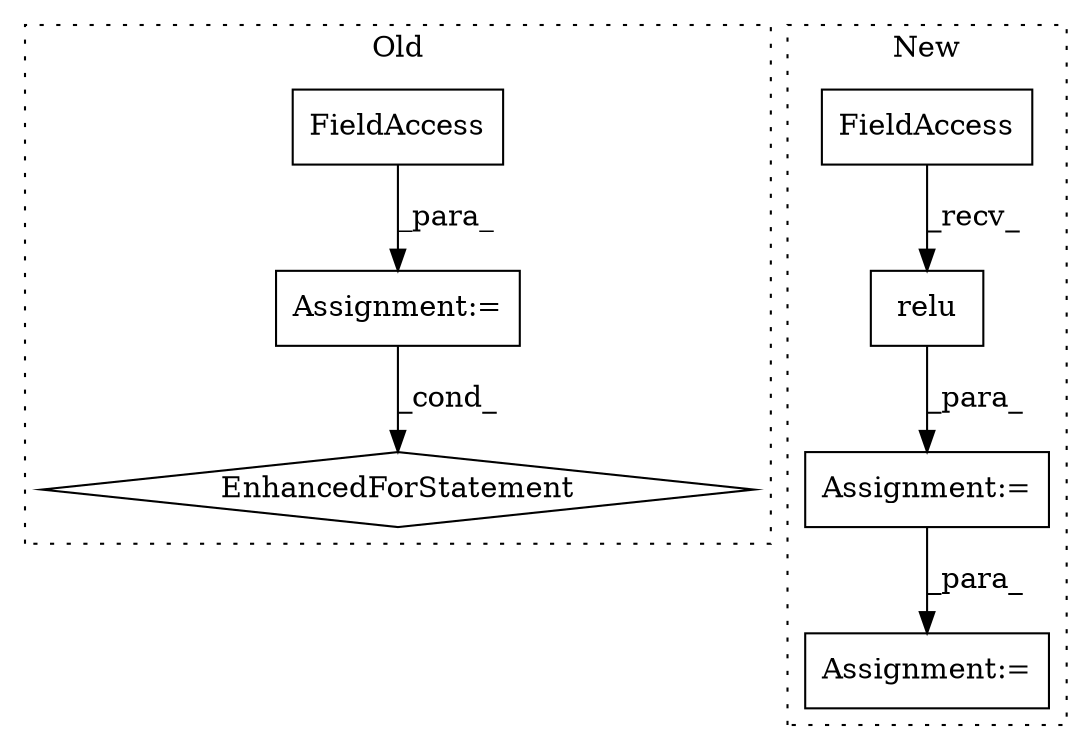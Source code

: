 digraph G {
subgraph cluster0 {
1 [label="EnhancedForStatement" a="70" s="5348,5424" l="53,2" shape="diamond"];
5 [label="Assignment:=" a="7" s="5348,5424" l="53,2" shape="box"];
6 [label="FieldAccess" a="22" s="5413" l="11" shape="box"];
label = "Old";
style="dotted";
}
subgraph cluster1 {
2 [label="relu" a="32" s="2766,2787" l="5,1" shape="box"];
3 [label="FieldAccess" a="22" s="2746" l="19" shape="box"];
4 [label="Assignment:=" a="7" s="2745" l="1" shape="box"];
7 [label="Assignment:=" a="7" s="2795" l="1" shape="box"];
label = "New";
style="dotted";
}
2 -> 4 [label="_para_"];
3 -> 2 [label="_recv_"];
4 -> 7 [label="_para_"];
5 -> 1 [label="_cond_"];
6 -> 5 [label="_para_"];
}